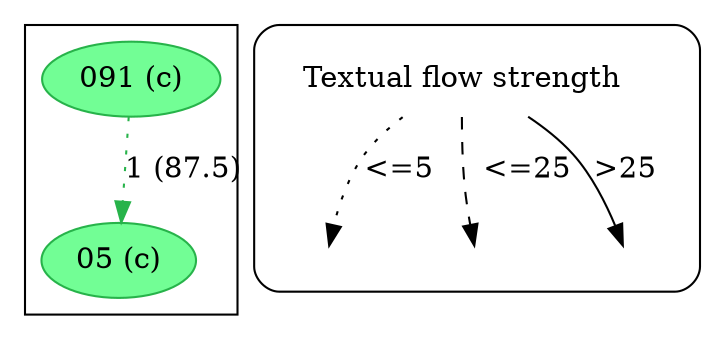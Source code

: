strict digraph  {
	node [label="\N"];
	subgraph cluster_reading {
		091		 [color="#27b34a",
			fillcolor="#72FE95",
			label="091 (c)",
			style=filled];
		05		 [color="#27b34a",
			fillcolor="#72FE95",
			label="05 (c)",
			style=filled];
		091 -> 05		 [color="#27b34a",
			label="1 (87.5)",
			style=dotted];
	}
	subgraph cluster_legend {
		graph [style=rounded];
		leg_s		 [label="Textual flow strength",
			shape=plaintext];
		leg_e1		 [fixedsize=True,
			height=0.2,
			label="",
			style=invis];
		leg_s -> leg_e1		 [label="<=5  ",
			style=dotted];
		leg_e2		 [fixedsize=True,
			height=0.2,
			label="",
			style=invis];
		leg_s -> leg_e2		 [label="  <=25",
			style=dashed];
		leg_e3		 [fixedsize=True,
			height=0.2,
			label="",
			style=invis];
		leg_s -> leg_e3		 [label=">25",
			style=solid];
	}
}
